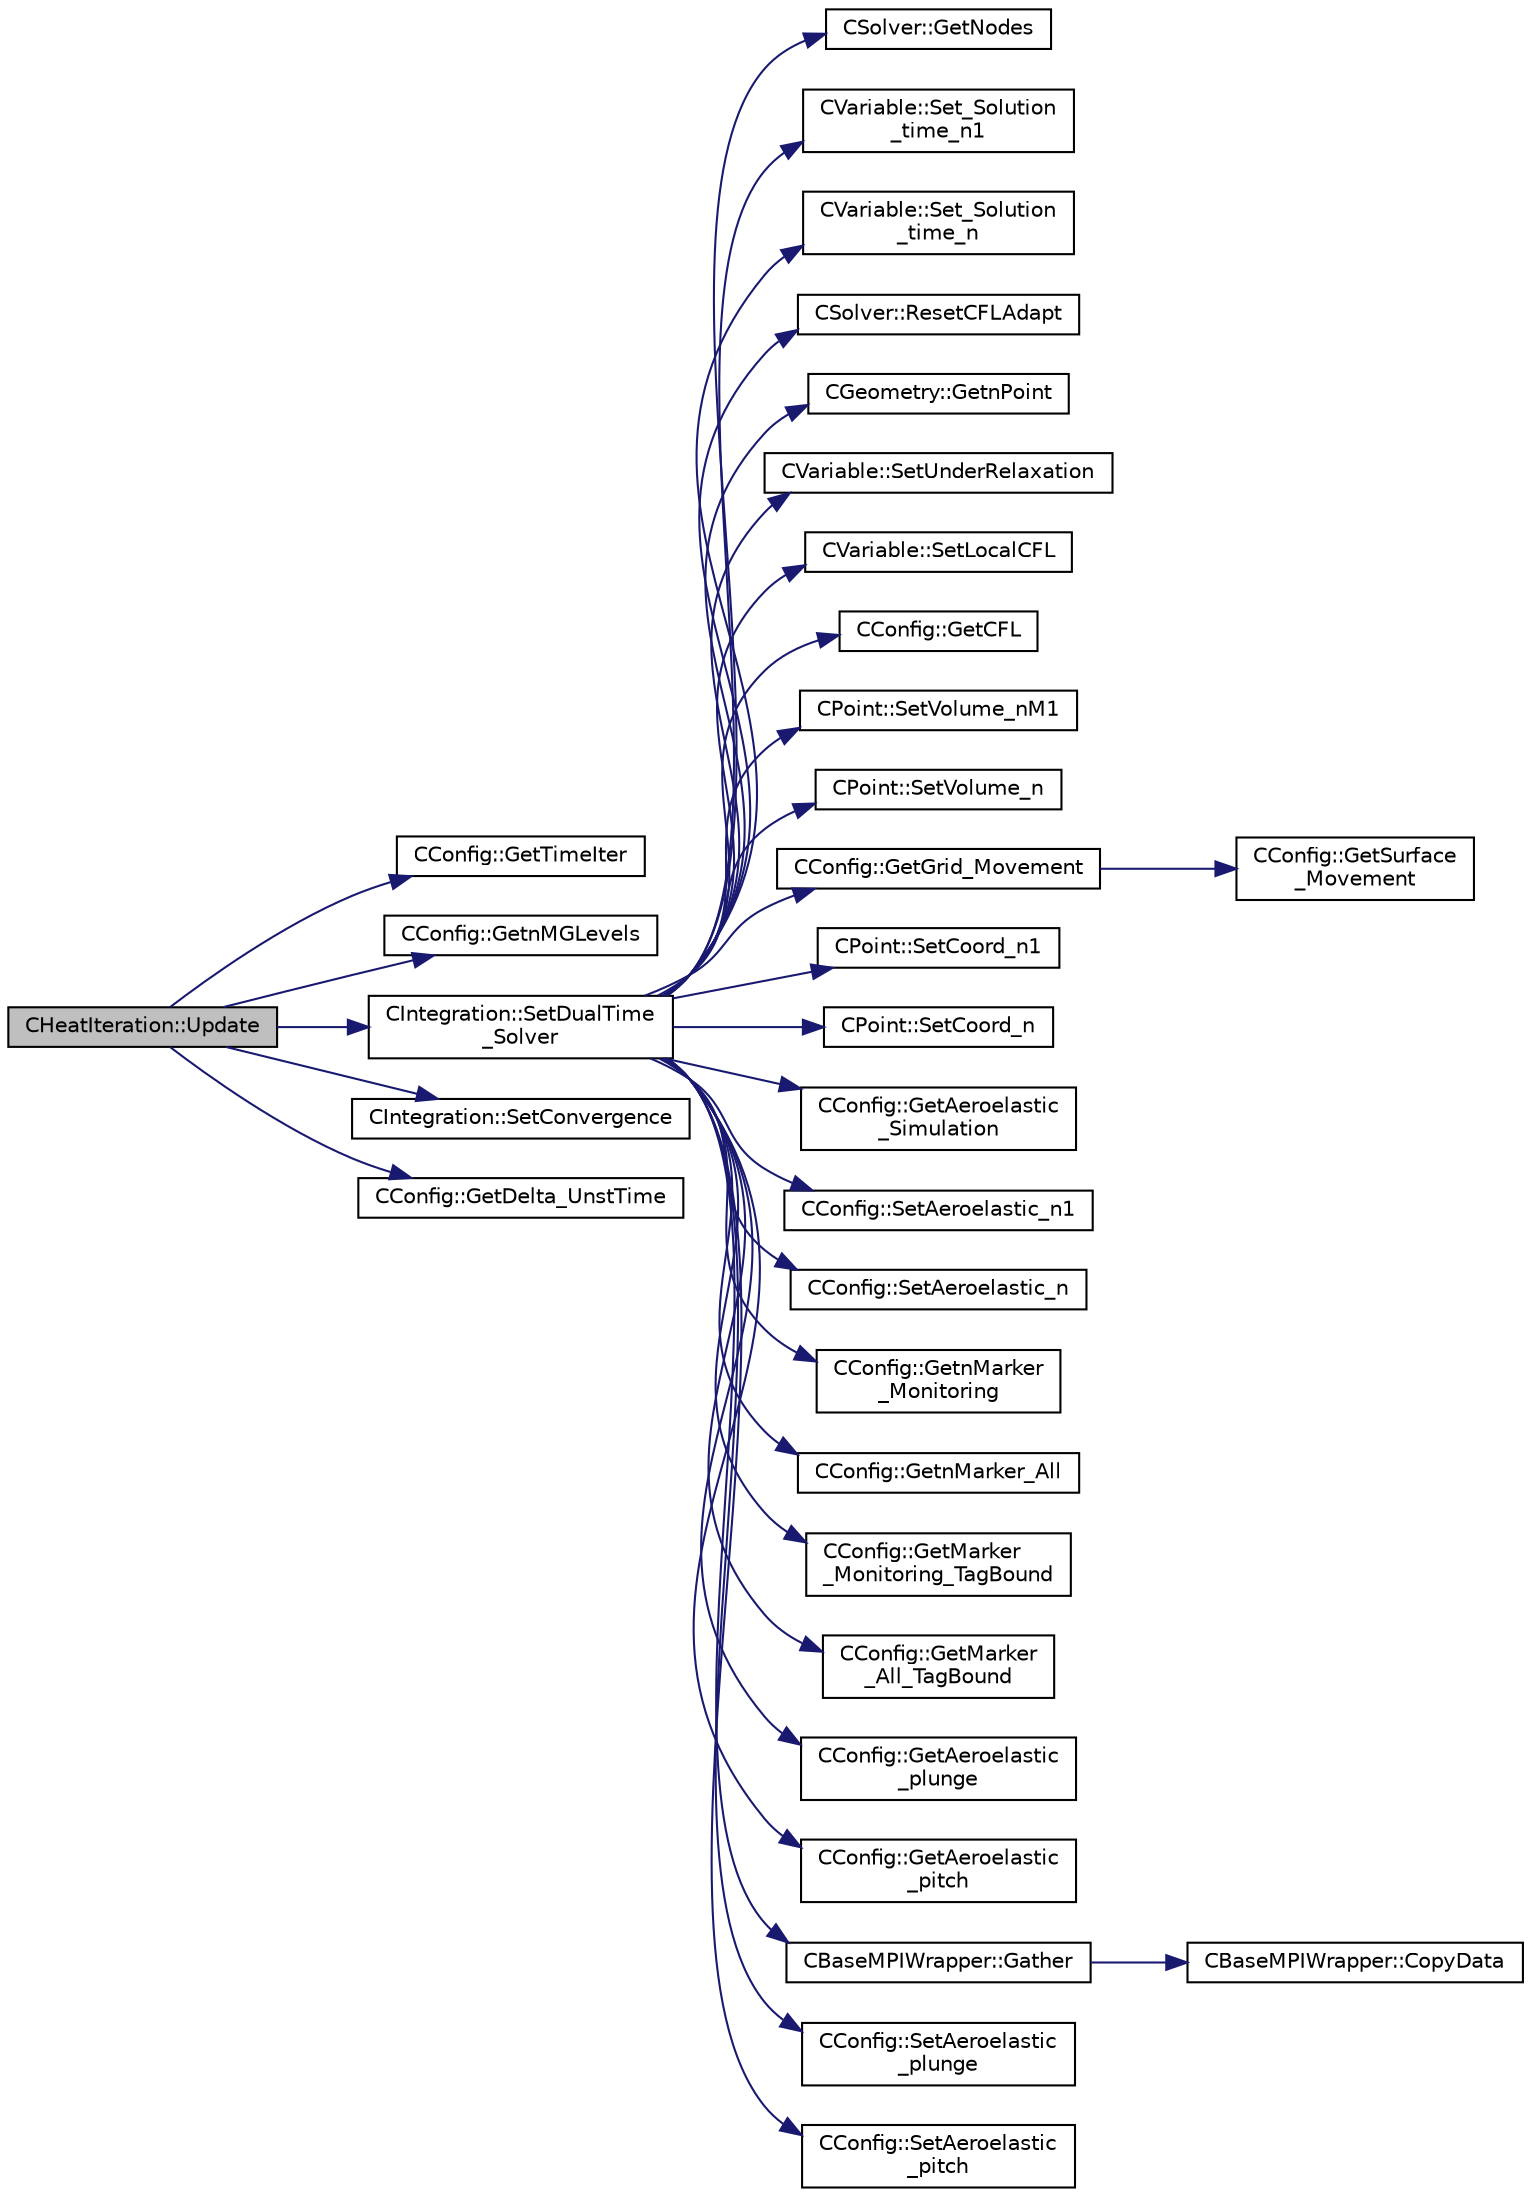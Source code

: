 digraph "CHeatIteration::Update"
{
  edge [fontname="Helvetica",fontsize="10",labelfontname="Helvetica",labelfontsize="10"];
  node [fontname="Helvetica",fontsize="10",shape=record];
  rankdir="LR";
  Node119 [label="CHeatIteration::Update",height=0.2,width=0.4,color="black", fillcolor="grey75", style="filled", fontcolor="black"];
  Node119 -> Node120 [color="midnightblue",fontsize="10",style="solid",fontname="Helvetica"];
  Node120 [label="CConfig::GetTimeIter",height=0.2,width=0.4,color="black", fillcolor="white", style="filled",URL="$class_c_config.html#aa659f28a1d71b0924944a9fb248e3d6e",tooltip="Get the current time iteration number. "];
  Node119 -> Node121 [color="midnightblue",fontsize="10",style="solid",fontname="Helvetica"];
  Node121 [label="CConfig::GetnMGLevels",height=0.2,width=0.4,color="black", fillcolor="white", style="filled",URL="$class_c_config.html#aea7f78497a5cd863bd065391232329fd",tooltip="Get the number of multigrid levels. "];
  Node119 -> Node122 [color="midnightblue",fontsize="10",style="solid",fontname="Helvetica"];
  Node122 [label="CIntegration::SetDualTime\l_Solver",height=0.2,width=0.4,color="black", fillcolor="white", style="filled",URL="$class_c_integration.html#ac4f1d2478b4378c7a861e86f40687327",tooltip="Save the solution, and volume at different time steps. "];
  Node122 -> Node123 [color="midnightblue",fontsize="10",style="solid",fontname="Helvetica"];
  Node123 [label="CSolver::GetNodes",height=0.2,width=0.4,color="black", fillcolor="white", style="filled",URL="$class_c_solver.html#af3198e52a2ea377bb765647b5e697197",tooltip="Allow outside access to the nodes of the solver, containing conservatives, primitives, etc. "];
  Node122 -> Node124 [color="midnightblue",fontsize="10",style="solid",fontname="Helvetica"];
  Node124 [label="CVariable::Set_Solution\l_time_n1",height=0.2,width=0.4,color="black", fillcolor="white", style="filled",URL="$class_c_variable.html#a527a337871bb37c3bb2df40c2b946884",tooltip="Set the variable solution at time n-1. "];
  Node122 -> Node125 [color="midnightblue",fontsize="10",style="solid",fontname="Helvetica"];
  Node125 [label="CVariable::Set_Solution\l_time_n",height=0.2,width=0.4,color="black", fillcolor="white", style="filled",URL="$class_c_variable.html#abf55f051089ec13d9c0422ed3389a9dc",tooltip="Set the variable solution at time n. "];
  Node122 -> Node126 [color="midnightblue",fontsize="10",style="solid",fontname="Helvetica"];
  Node126 [label="CSolver::ResetCFLAdapt",height=0.2,width=0.4,color="black", fillcolor="white", style="filled",URL="$class_c_solver.html#af80681dac3e3fbb1c0e816322fe02b2b",tooltip="Reset the local CFL adaption variables. "];
  Node122 -> Node127 [color="midnightblue",fontsize="10",style="solid",fontname="Helvetica"];
  Node127 [label="CGeometry::GetnPoint",height=0.2,width=0.4,color="black", fillcolor="white", style="filled",URL="$class_c_geometry.html#aa68b666b38f4d2c7021736ae86940f44",tooltip="Get number of points. "];
  Node122 -> Node128 [color="midnightblue",fontsize="10",style="solid",fontname="Helvetica"];
  Node128 [label="CVariable::SetUnderRelaxation",height=0.2,width=0.4,color="black", fillcolor="white", style="filled",URL="$class_c_variable.html#a9b8011eec0bc306643d276db7fd39413",tooltip="Set the value of the under-relaxation parameter for the current control volume (CV). "];
  Node122 -> Node129 [color="midnightblue",fontsize="10",style="solid",fontname="Helvetica"];
  Node129 [label="CVariable::SetLocalCFL",height=0.2,width=0.4,color="black", fillcolor="white", style="filled",URL="$class_c_variable.html#a77d2f7f3fb35de75f915725662790060",tooltip="Set the value of the local CFL number for the current control volume (CV). "];
  Node122 -> Node130 [color="midnightblue",fontsize="10",style="solid",fontname="Helvetica"];
  Node130 [label="CConfig::GetCFL",height=0.2,width=0.4,color="black", fillcolor="white", style="filled",URL="$class_c_config.html#a5a509e57de00494a1cb92e011c1c0dbc",tooltip="Get the Courant Friedrich Levi number for each grid. "];
  Node122 -> Node131 [color="midnightblue",fontsize="10",style="solid",fontname="Helvetica"];
  Node131 [label="CPoint::SetVolume_nM1",height=0.2,width=0.4,color="black", fillcolor="white", style="filled",URL="$class_c_point.html#a79ecc2a84c9b991d4d57e883c4d086d5",tooltip="Set the volume of the control volume at time n+1. "];
  Node122 -> Node132 [color="midnightblue",fontsize="10",style="solid",fontname="Helvetica"];
  Node132 [label="CPoint::SetVolume_n",height=0.2,width=0.4,color="black", fillcolor="white", style="filled",URL="$class_c_point.html#a72a57731b5e2b1d312144f7c41ff689e",tooltip="Set the volume of the control volume at time n. "];
  Node122 -> Node133 [color="midnightblue",fontsize="10",style="solid",fontname="Helvetica"];
  Node133 [label="CConfig::GetGrid_Movement",height=0.2,width=0.4,color="black", fillcolor="white", style="filled",URL="$class_c_config.html#a65f49bf3888539804cc0ceac28a32923",tooltip="Get information about the grid movement. "];
  Node133 -> Node134 [color="midnightblue",fontsize="10",style="solid",fontname="Helvetica"];
  Node134 [label="CConfig::GetSurface\l_Movement",height=0.2,width=0.4,color="black", fillcolor="white", style="filled",URL="$class_c_config.html#a67dbc09d0ad95072023d7f356333d6c8",tooltip="Get information about deforming markers. "];
  Node122 -> Node135 [color="midnightblue",fontsize="10",style="solid",fontname="Helvetica"];
  Node135 [label="CPoint::SetCoord_n1",height=0.2,width=0.4,color="black", fillcolor="white", style="filled",URL="$class_c_point.html#a2c58dcd1503e1157f5afc7c9200743eb",tooltip="Set the coordinates of the control volume at time n-1 to the ones in Coord_n. "];
  Node122 -> Node136 [color="midnightblue",fontsize="10",style="solid",fontname="Helvetica"];
  Node136 [label="CPoint::SetCoord_n",height=0.2,width=0.4,color="black", fillcolor="white", style="filled",URL="$class_c_point.html#ac99bf9bb160e4f7bee37d7cc29d17b3c",tooltip="Set the coordinates of the control volume at time n to the ones in Coord. "];
  Node122 -> Node137 [color="midnightblue",fontsize="10",style="solid",fontname="Helvetica"];
  Node137 [label="CConfig::GetAeroelastic\l_Simulation",height=0.2,width=0.4,color="black", fillcolor="white", style="filled",URL="$class_c_config.html#a5e201a02b845a33f967cbcd3f462018a",tooltip="Get information about the aeroelastic simulation. "];
  Node122 -> Node138 [color="midnightblue",fontsize="10",style="solid",fontname="Helvetica"];
  Node138 [label="CConfig::SetAeroelastic_n1",height=0.2,width=0.4,color="black", fillcolor="white", style="filled",URL="$class_c_config.html#a32f6495cb4c1b1b6dd6d94a661bc9818",tooltip="Value of Aeroelastic solution coordinate at time n-1 from time n. "];
  Node122 -> Node139 [color="midnightblue",fontsize="10",style="solid",fontname="Helvetica"];
  Node139 [label="CConfig::SetAeroelastic_n",height=0.2,width=0.4,color="black", fillcolor="white", style="filled",URL="$class_c_config.html#a732fbb3aa0665472f8397c3f42534b30",tooltip="Value of Aeroelastic solution coordinate at time n from time n+1. "];
  Node122 -> Node140 [color="midnightblue",fontsize="10",style="solid",fontname="Helvetica"];
  Node140 [label="CConfig::GetnMarker\l_Monitoring",height=0.2,width=0.4,color="black", fillcolor="white", style="filled",URL="$class_c_config.html#a62a92b26c1300323f4a4a035ec19af1a",tooltip="Get the total number of monitoring markers. "];
  Node122 -> Node141 [color="midnightblue",fontsize="10",style="solid",fontname="Helvetica"];
  Node141 [label="CConfig::GetnMarker_All",height=0.2,width=0.4,color="black", fillcolor="white", style="filled",URL="$class_c_config.html#a300c4884edfc0c2acf395036439004f4",tooltip="Get the total number of boundary markers including send/receive domains. "];
  Node122 -> Node142 [color="midnightblue",fontsize="10",style="solid",fontname="Helvetica"];
  Node142 [label="CConfig::GetMarker\l_Monitoring_TagBound",height=0.2,width=0.4,color="black", fillcolor="white", style="filled",URL="$class_c_config.html#a5bf47083eec0b00543d3d8c387f41ab2",tooltip="Get the name of the surface defined in the geometry file. "];
  Node122 -> Node143 [color="midnightblue",fontsize="10",style="solid",fontname="Helvetica"];
  Node143 [label="CConfig::GetMarker\l_All_TagBound",height=0.2,width=0.4,color="black", fillcolor="white", style="filled",URL="$class_c_config.html#a967e969a3beb24bb6e57d7036af003be",tooltip="Get the index of the surface defined in the geometry file. "];
  Node122 -> Node144 [color="midnightblue",fontsize="10",style="solid",fontname="Helvetica"];
  Node144 [label="CConfig::GetAeroelastic\l_plunge",height=0.2,width=0.4,color="black", fillcolor="white", style="filled",URL="$class_c_config.html#aa28d5164af585f7a1f3fa702fa044a2d",tooltip="Value of plunging coordinate. "];
  Node122 -> Node145 [color="midnightblue",fontsize="10",style="solid",fontname="Helvetica"];
  Node145 [label="CConfig::GetAeroelastic\l_pitch",height=0.2,width=0.4,color="black", fillcolor="white", style="filled",URL="$class_c_config.html#a57928a763b6b5f41e2dac1992596138d",tooltip="Value of pitching coordinate. "];
  Node122 -> Node146 [color="midnightblue",fontsize="10",style="solid",fontname="Helvetica"];
  Node146 [label="CBaseMPIWrapper::Gather",height=0.2,width=0.4,color="black", fillcolor="white", style="filled",URL="$class_c_base_m_p_i_wrapper.html#a39e59958c13f7fefc74062ba2ff149f1"];
  Node146 -> Node147 [color="midnightblue",fontsize="10",style="solid",fontname="Helvetica"];
  Node147 [label="CBaseMPIWrapper::CopyData",height=0.2,width=0.4,color="black", fillcolor="white", style="filled",URL="$class_c_base_m_p_i_wrapper.html#a4725cc1dd65b161b483e812a538a5e36"];
  Node122 -> Node148 [color="midnightblue",fontsize="10",style="solid",fontname="Helvetica"];
  Node148 [label="CConfig::SetAeroelastic\l_plunge",height=0.2,width=0.4,color="black", fillcolor="white", style="filled",URL="$class_c_config.html#a265f87e00ba2ed387f084082c7f6d1cb",tooltip="Value of plunging coordinate. "];
  Node122 -> Node149 [color="midnightblue",fontsize="10",style="solid",fontname="Helvetica"];
  Node149 [label="CConfig::SetAeroelastic\l_pitch",height=0.2,width=0.4,color="black", fillcolor="white", style="filled",URL="$class_c_config.html#a9ba428baa92dc36b447d424450a49b1a",tooltip="Value of pitching coordinate. "];
  Node119 -> Node150 [color="midnightblue",fontsize="10",style="solid",fontname="Helvetica"];
  Node150 [label="CIntegration::SetConvergence",height=0.2,width=0.4,color="black", fillcolor="white", style="filled",URL="$class_c_integration.html#a5f5e3b9ec398e7d4aef31982f90bfc67",tooltip="Set the indicator of the convergence. "];
  Node119 -> Node151 [color="midnightblue",fontsize="10",style="solid",fontname="Helvetica"];
  Node151 [label="CConfig::GetDelta_UnstTime",height=0.2,width=0.4,color="black", fillcolor="white", style="filled",URL="$class_c_config.html#aa9a5ddd6d3f6f56bc21f8a2ec3e7d220",tooltip="If we are prforming an unsteady simulation, there is only one value of the time step for the complete..."];
}
